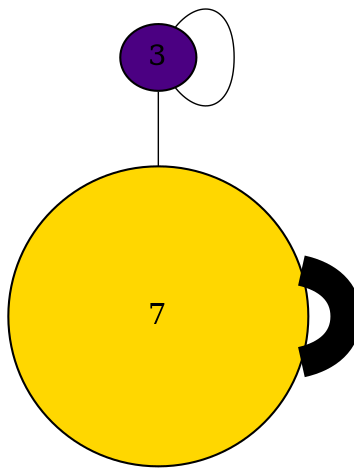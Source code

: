 graph  {
	3	 [fillcolor="#4B0082",
		height=0.0140983405439,
		style=filled,
		width=0.0140983405439];
	3 -- 3	 [penwidth=0.671715682963];
	7	 [fillcolor="#FFD700",
		height=1.99995030858,
		style=filled,
		width=1.99995030858];
	3 -- 7	 [penwidth=0.671715682963];
	7 -- 7	 [penwidth=14.7777450252];
}
